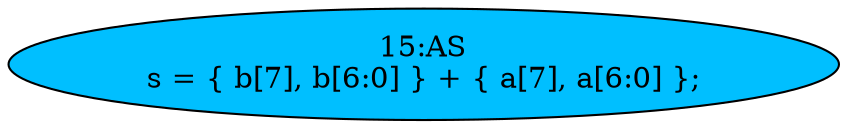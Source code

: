 strict digraph "" {
	node [label="\N"];
	"15:AS"	[ast="<pyverilog.vparser.ast.Assign object at 0x7f7027699a10>",
		def_var="['s']",
		fillcolor=deepskyblue,
		label="15:AS
s = { b[7], b[6:0] } + { a[7], a[6:0] };",
		statements="[]",
		style=filled,
		typ=Assign,
		use_var="['b', 'b', 'a', 'a']"];
}

